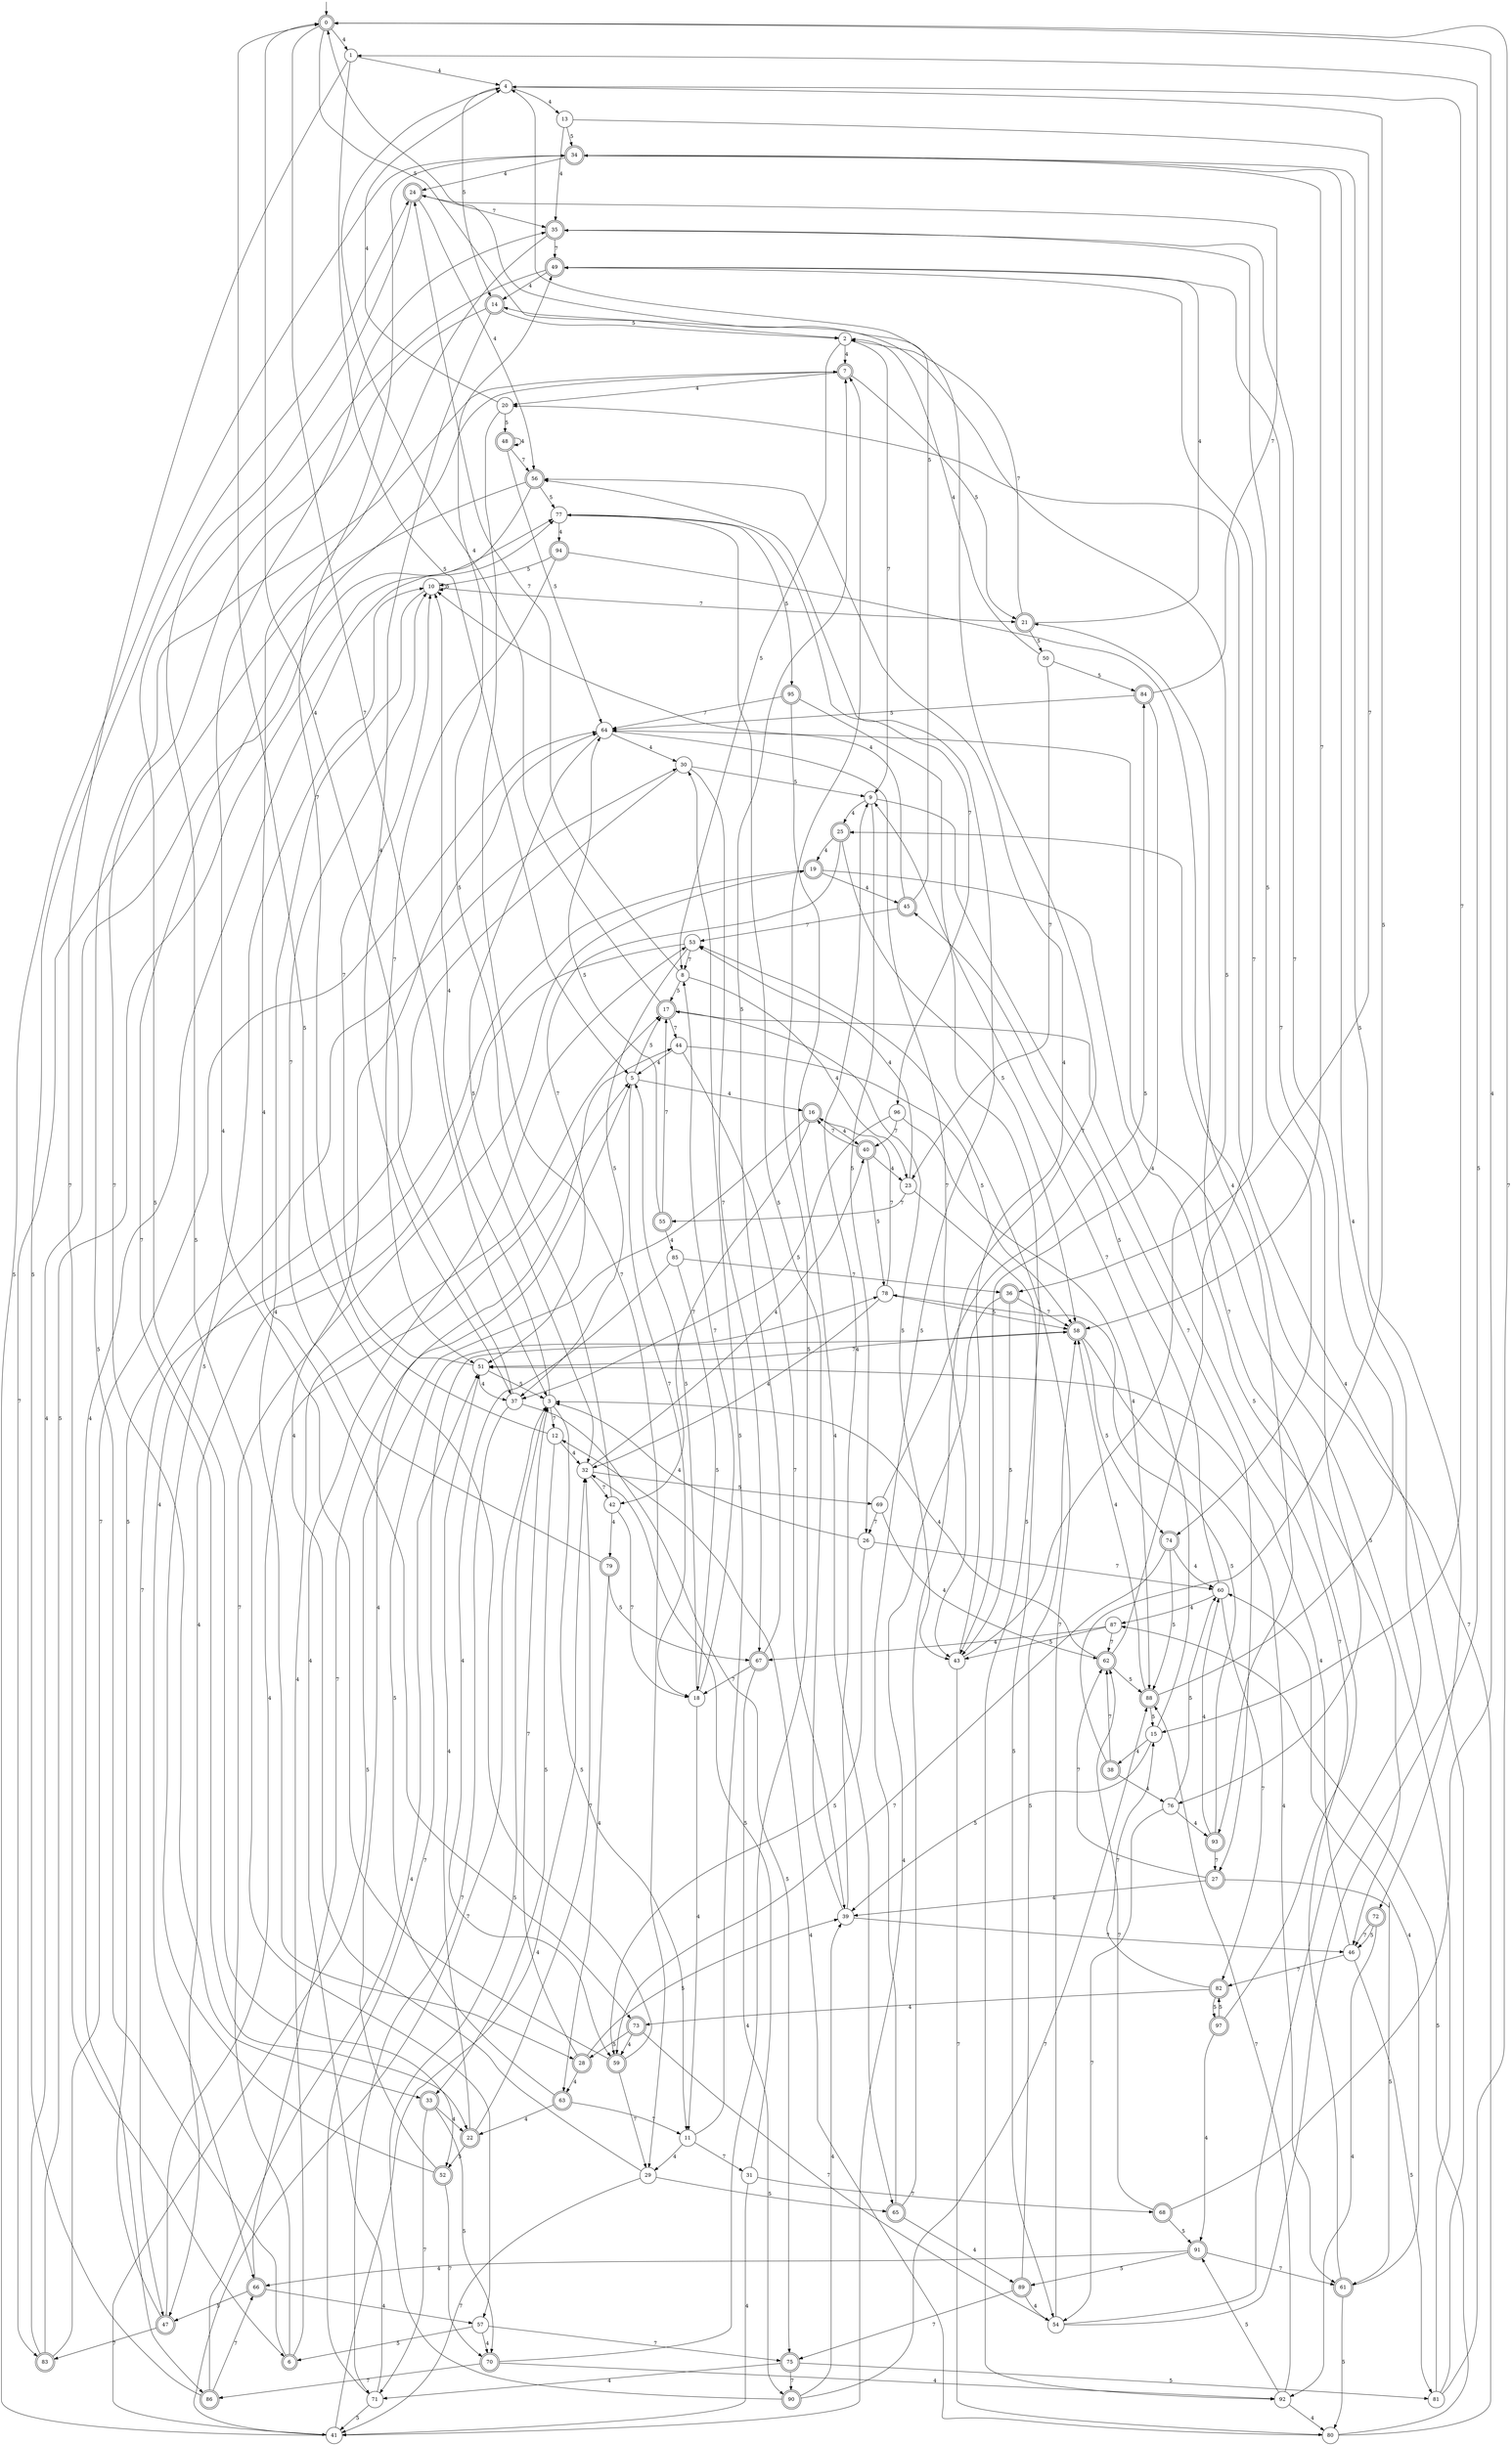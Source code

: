 digraph g {

	s0 [shape="doublecircle" label="0"];
	s1 [shape="circle" label="1"];
	s2 [shape="circle" label="2"];
	s3 [shape="circle" label="3"];
	s4 [shape="circle" label="4"];
	s5 [shape="circle" label="5"];
	s6 [shape="doublecircle" label="6"];
	s7 [shape="doublecircle" label="7"];
	s8 [shape="circle" label="8"];
	s9 [shape="circle" label="9"];
	s10 [shape="circle" label="10"];
	s11 [shape="circle" label="11"];
	s12 [shape="circle" label="12"];
	s13 [shape="circle" label="13"];
	s14 [shape="doublecircle" label="14"];
	s15 [shape="circle" label="15"];
	s16 [shape="doublecircle" label="16"];
	s17 [shape="doublecircle" label="17"];
	s18 [shape="circle" label="18"];
	s19 [shape="doublecircle" label="19"];
	s20 [shape="circle" label="20"];
	s21 [shape="doublecircle" label="21"];
	s22 [shape="doublecircle" label="22"];
	s23 [shape="circle" label="23"];
	s24 [shape="doublecircle" label="24"];
	s25 [shape="doublecircle" label="25"];
	s26 [shape="circle" label="26"];
	s27 [shape="doublecircle" label="27"];
	s28 [shape="doublecircle" label="28"];
	s29 [shape="circle" label="29"];
	s30 [shape="circle" label="30"];
	s31 [shape="circle" label="31"];
	s32 [shape="circle" label="32"];
	s33 [shape="doublecircle" label="33"];
	s34 [shape="doublecircle" label="34"];
	s35 [shape="doublecircle" label="35"];
	s36 [shape="doublecircle" label="36"];
	s37 [shape="circle" label="37"];
	s38 [shape="doublecircle" label="38"];
	s39 [shape="circle" label="39"];
	s40 [shape="doublecircle" label="40"];
	s41 [shape="circle" label="41"];
	s42 [shape="circle" label="42"];
	s43 [shape="circle" label="43"];
	s44 [shape="circle" label="44"];
	s45 [shape="doublecircle" label="45"];
	s46 [shape="circle" label="46"];
	s47 [shape="doublecircle" label="47"];
	s48 [shape="doublecircle" label="48"];
	s49 [shape="doublecircle" label="49"];
	s50 [shape="circle" label="50"];
	s51 [shape="circle" label="51"];
	s52 [shape="doublecircle" label="52"];
	s53 [shape="circle" label="53"];
	s54 [shape="circle" label="54"];
	s55 [shape="doublecircle" label="55"];
	s56 [shape="doublecircle" label="56"];
	s57 [shape="circle" label="57"];
	s58 [shape="doublecircle" label="58"];
	s59 [shape="doublecircle" label="59"];
	s60 [shape="circle" label="60"];
	s61 [shape="doublecircle" label="61"];
	s62 [shape="doublecircle" label="62"];
	s63 [shape="doublecircle" label="63"];
	s64 [shape="circle" label="64"];
	s65 [shape="doublecircle" label="65"];
	s66 [shape="doublecircle" label="66"];
	s67 [shape="doublecircle" label="67"];
	s68 [shape="doublecircle" label="68"];
	s69 [shape="circle" label="69"];
	s70 [shape="doublecircle" label="70"];
	s71 [shape="circle" label="71"];
	s72 [shape="doublecircle" label="72"];
	s73 [shape="doublecircle" label="73"];
	s74 [shape="doublecircle" label="74"];
	s75 [shape="doublecircle" label="75"];
	s76 [shape="circle" label="76"];
	s77 [shape="circle" label="77"];
	s78 [shape="circle" label="78"];
	s79 [shape="doublecircle" label="79"];
	s80 [shape="circle" label="80"];
	s81 [shape="circle" label="81"];
	s82 [shape="doublecircle" label="82"];
	s83 [shape="doublecircle" label="83"];
	s84 [shape="doublecircle" label="84"];
	s85 [shape="circle" label="85"];
	s86 [shape="doublecircle" label="86"];
	s87 [shape="circle" label="87"];
	s88 [shape="doublecircle" label="88"];
	s89 [shape="doublecircle" label="89"];
	s90 [shape="doublecircle" label="90"];
	s91 [shape="doublecircle" label="91"];
	s92 [shape="circle" label="92"];
	s93 [shape="doublecircle" label="93"];
	s94 [shape="doublecircle" label="94"];
	s95 [shape="doublecircle" label="95"];
	s96 [shape="circle" label="96"];
	s97 [shape="doublecircle" label="97"];
	s0 -> s1 [label="4"];
	s0 -> s2 [label="5"];
	s0 -> s3 [label="7"];
	s1 -> s4 [label="4"];
	s1 -> s5 [label="5"];
	s1 -> s6 [label="7"];
	s2 -> s7 [label="4"];
	s2 -> s8 [label="5"];
	s2 -> s9 [label="7"];
	s3 -> s10 [label="4"];
	s3 -> s11 [label="5"];
	s3 -> s12 [label="7"];
	s4 -> s13 [label="4"];
	s4 -> s14 [label="5"];
	s4 -> s15 [label="7"];
	s5 -> s16 [label="4"];
	s5 -> s17 [label="5"];
	s5 -> s18 [label="7"];
	s6 -> s17 [label="4"];
	s6 -> s7 [label="5"];
	s6 -> s19 [label="7"];
	s7 -> s20 [label="4"];
	s7 -> s21 [label="5"];
	s7 -> s22 [label="7"];
	s8 -> s23 [label="4"];
	s8 -> s17 [label="5"];
	s8 -> s24 [label="7"];
	s9 -> s25 [label="4"];
	s9 -> s26 [label="5"];
	s9 -> s27 [label="7"];
	s10 -> s28 [label="4"];
	s10 -> s10 [label="5"];
	s10 -> s21 [label="7"];
	s11 -> s29 [label="4"];
	s11 -> s30 [label="5"];
	s11 -> s31 [label="7"];
	s12 -> s32 [label="4"];
	s12 -> s33 [label="5"];
	s12 -> s34 [label="7"];
	s13 -> s35 [label="4"];
	s13 -> s34 [label="5"];
	s13 -> s36 [label="7"];
	s14 -> s37 [label="4"];
	s14 -> s2 [label="5"];
	s14 -> s33 [label="7"];
	s15 -> s38 [label="4"];
	s15 -> s39 [label="5"];
	s15 -> s9 [label="7"];
	s16 -> s40 [label="4"];
	s16 -> s41 [label="5"];
	s16 -> s42 [label="7"];
	s17 -> s4 [label="4"];
	s17 -> s43 [label="5"];
	s17 -> s44 [label="7"];
	s18 -> s11 [label="4"];
	s18 -> s5 [label="5"];
	s18 -> s8 [label="7"];
	s19 -> s45 [label="4"];
	s19 -> s46 [label="5"];
	s19 -> s47 [label="7"];
	s20 -> s4 [label="4"];
	s20 -> s48 [label="5"];
	s20 -> s29 [label="7"];
	s21 -> s49 [label="4"];
	s21 -> s50 [label="5"];
	s21 -> s2 [label="7"];
	s22 -> s51 [label="4"];
	s22 -> s52 [label="5"];
	s22 -> s32 [label="7"];
	s23 -> s53 [label="4"];
	s23 -> s54 [label="5"];
	s23 -> s55 [label="7"];
	s24 -> s56 [label="4"];
	s24 -> s57 [label="5"];
	s24 -> s35 [label="7"];
	s25 -> s19 [label="4"];
	s25 -> s58 [label="5"];
	s25 -> s51 [label="7"];
	s26 -> s3 [label="4"];
	s26 -> s59 [label="5"];
	s26 -> s60 [label="7"];
	s27 -> s39 [label="4"];
	s27 -> s61 [label="5"];
	s27 -> s62 [label="7"];
	s28 -> s63 [label="4"];
	s28 -> s39 [label="5"];
	s28 -> s3 [label="7"];
	s29 -> s64 [label="4"];
	s29 -> s65 [label="5"];
	s29 -> s41 [label="7"];
	s30 -> s66 [label="4"];
	s30 -> s9 [label="5"];
	s30 -> s67 [label="7"];
	s31 -> s41 [label="4"];
	s31 -> s32 [label="5"];
	s31 -> s68 [label="7"];
	s32 -> s40 [label="4"];
	s32 -> s69 [label="5"];
	s32 -> s42 [label="7"];
	s33 -> s22 [label="4"];
	s33 -> s70 [label="5"];
	s33 -> s71 [label="7"];
	s34 -> s24 [label="4"];
	s34 -> s72 [label="5"];
	s34 -> s58 [label="7"];
	s35 -> s73 [label="4"];
	s35 -> s74 [label="5"];
	s35 -> s49 [label="7"];
	s36 -> s41 [label="4"];
	s36 -> s43 [label="5"];
	s36 -> s58 [label="7"];
	s37 -> s0 [label="4"];
	s37 -> s75 [label="5"];
	s37 -> s71 [label="7"];
	s38 -> s76 [label="4"];
	s38 -> s4 [label="5"];
	s38 -> s62 [label="7"];
	s39 -> s9 [label="4"];
	s39 -> s77 [label="5"];
	s39 -> s46 [label="7"];
	s40 -> s23 [label="4"];
	s40 -> s78 [label="5"];
	s40 -> s16 [label="7"];
	s41 -> s32 [label="4"];
	s41 -> s34 [label="5"];
	s41 -> s3 [label="7"];
	s42 -> s79 [label="4"];
	s42 -> s49 [label="5"];
	s42 -> s18 [label="7"];
	s43 -> s56 [label="4"];
	s43 -> s14 [label="5"];
	s43 -> s80 [label="7"];
	s44 -> s5 [label="4"];
	s44 -> s58 [label="5"];
	s44 -> s39 [label="7"];
	s45 -> s10 [label="4"];
	s45 -> s0 [label="5"];
	s45 -> s53 [label="7"];
	s46 -> s51 [label="4"];
	s46 -> s81 [label="5"];
	s46 -> s82 [label="7"];
	s47 -> s5 [label="4"];
	s47 -> s30 [label="5"];
	s47 -> s83 [label="7"];
	s48 -> s48 [label="4"];
	s48 -> s64 [label="5"];
	s48 -> s56 [label="7"];
	s49 -> s14 [label="4"];
	s49 -> s52 [label="5"];
	s49 -> s76 [label="7"];
	s50 -> s2 [label="4"];
	s50 -> s84 [label="5"];
	s50 -> s23 [label="7"];
	s51 -> s37 [label="4"];
	s51 -> s3 [label="5"];
	s51 -> s10 [label="7"];
	s52 -> s44 [label="4"];
	s52 -> s10 [label="5"];
	s52 -> s70 [label="7"];
	s53 -> s47 [label="4"];
	s53 -> s37 [label="5"];
	s53 -> s8 [label="7"];
	s54 -> s34 [label="4"];
	s54 -> s1 [label="5"];
	s54 -> s53 [label="7"];
	s55 -> s85 [label="4"];
	s55 -> s64 [label="5"];
	s55 -> s17 [label="7"];
	s56 -> s86 [label="4"];
	s56 -> s77 [label="5"];
	s56 -> s83 [label="7"];
	s57 -> s70 [label="4"];
	s57 -> s6 [label="5"];
	s57 -> s75 [label="7"];
	s58 -> s61 [label="4"];
	s58 -> s74 [label="5"];
	s58 -> s51 [label="7"];
	s59 -> s35 [label="4"];
	s59 -> s0 [label="5"];
	s59 -> s29 [label="7"];
	s60 -> s87 [label="4"];
	s60 -> s45 [label="5"];
	s60 -> s82 [label="7"];
	s61 -> s60 [label="4"];
	s61 -> s80 [label="5"];
	s61 -> s17 [label="7"];
	s62 -> s3 [label="4"];
	s62 -> s88 [label="5"];
	s62 -> s49 [label="7"];
	s63 -> s22 [label="4"];
	s63 -> s78 [label="5"];
	s63 -> s11 [label="7"];
	s64 -> s30 [label="4"];
	s64 -> s32 [label="5"];
	s64 -> s43 [label="7"];
	s65 -> s89 [label="4"];
	s65 -> s56 [label="5"];
	s65 -> s4 [label="7"];
	s66 -> s57 [label="4"];
	s66 -> s47 [label="5"];
	s66 -> s5 [label="7"];
	s67 -> s90 [label="4"];
	s67 -> s7 [label="5"];
	s67 -> s18 [label="7"];
	s68 -> s0 [label="4"];
	s68 -> s91 [label="5"];
	s68 -> s62 [label="7"];
	s69 -> s62 [label="4"];
	s69 -> s84 [label="5"];
	s69 -> s26 [label="7"];
	s70 -> s92 [label="4"];
	s70 -> s7 [label="5"];
	s70 -> s86 [label="7"];
	s71 -> s53 [label="4"];
	s71 -> s41 [label="5"];
	s71 -> s58 [label="7"];
	s72 -> s92 [label="4"];
	s72 -> s46 [label="5"];
	s72 -> s46 [label="7"];
	s73 -> s59 [label="4"];
	s73 -> s28 [label="5"];
	s73 -> s54 [label="7"];
	s74 -> s60 [label="4"];
	s74 -> s88 [label="5"];
	s74 -> s59 [label="7"];
	s75 -> s71 [label="4"];
	s75 -> s81 [label="5"];
	s75 -> s90 [label="7"];
	s76 -> s93 [label="4"];
	s76 -> s60 [label="5"];
	s76 -> s54 [label="7"];
	s77 -> s94 [label="4"];
	s77 -> s95 [label="5"];
	s77 -> s96 [label="7"];
	s78 -> s32 [label="4"];
	s78 -> s58 [label="5"];
	s78 -> s16 [label="7"];
	s79 -> s63 [label="4"];
	s79 -> s67 [label="5"];
	s79 -> s10 [label="7"];
	s80 -> s12 [label="4"];
	s80 -> s87 [label="5"];
	s80 -> s25 [label="7"];
	s81 -> s20 [label="4"];
	s81 -> s64 [label="5"];
	s81 -> s0 [label="7"];
	s82 -> s73 [label="4"];
	s82 -> s97 [label="5"];
	s82 -> s15 [label="7"];
	s83 -> s77 [label="4"];
	s83 -> s77 [label="5"];
	s83 -> s64 [label="7"];
	s84 -> s43 [label="4"];
	s84 -> s64 [label="5"];
	s84 -> s24 [label="7"];
	s85 -> s59 [label="4"];
	s85 -> s18 [label="5"];
	s85 -> s36 [label="7"];
	s86 -> s51 [label="4"];
	s86 -> s24 [label="5"];
	s86 -> s66 [label="7"];
	s87 -> s67 [label="4"];
	s87 -> s43 [label="5"];
	s87 -> s62 [label="7"];
	s88 -> s58 [label="4"];
	s88 -> s15 [label="5"];
	s88 -> s35 [label="7"];
	s89 -> s54 [label="4"];
	s89 -> s58 [label="5"];
	s89 -> s75 [label="7"];
	s90 -> s39 [label="4"];
	s90 -> s3 [label="5"];
	s90 -> s88 [label="7"];
	s91 -> s66 [label="4"];
	s91 -> s89 [label="5"];
	s91 -> s61 [label="7"];
	s92 -> s80 [label="4"];
	s92 -> s91 [label="5"];
	s92 -> s88 [label="7"];
	s93 -> s60 [label="4"];
	s93 -> s78 [label="5"];
	s93 -> s27 [label="7"];
	s94 -> s93 [label="4"];
	s94 -> s10 [label="5"];
	s94 -> s51 [label="7"];
	s95 -> s65 [label="4"];
	s95 -> s92 [label="5"];
	s95 -> s64 [label="7"];
	s96 -> s88 [label="4"];
	s96 -> s37 [label="5"];
	s96 -> s40 [label="7"];
	s97 -> s91 [label="4"];
	s97 -> s82 [label="5"];
	s97 -> s21 [label="7"];

__start0 [label="" shape="none" width="0" height="0"];
__start0 -> s0;

}

